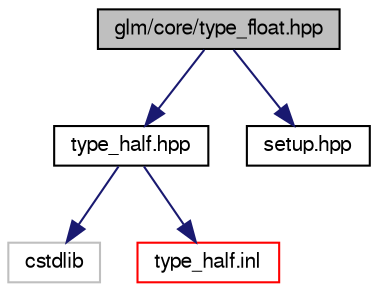 digraph "glm/core/type_float.hpp"
{
  edge [fontname="FreeSans",fontsize="10",labelfontname="FreeSans",labelfontsize="10"];
  node [fontname="FreeSans",fontsize="10",shape=record];
  Node1 [label="glm/core/type_float.hpp",height=0.2,width=0.4,color="black", fillcolor="grey75", style="filled" fontcolor="black"];
  Node1 -> Node2 [color="midnightblue",fontsize="10",style="solid",fontname="FreeSans"];
  Node2 [label="type_half.hpp",height=0.2,width=0.4,color="black", fillcolor="white", style="filled",URL="$d1/dc2/type__half_8hpp.html"];
  Node2 -> Node3 [color="midnightblue",fontsize="10",style="solid",fontname="FreeSans"];
  Node3 [label="cstdlib",height=0.2,width=0.4,color="grey75", fillcolor="white", style="filled"];
  Node2 -> Node4 [color="midnightblue",fontsize="10",style="solid",fontname="FreeSans"];
  Node4 [label="type_half.inl",height=0.2,width=0.4,color="red", fillcolor="white", style="filled",URL="$d8/d04/type__half_8inl.html"];
  Node1 -> Node5 [color="midnightblue",fontsize="10",style="solid",fontname="FreeSans"];
  Node5 [label="setup.hpp",height=0.2,width=0.4,color="black", fillcolor="white", style="filled",URL="$d2/d6a/setup_8hpp.html"];
}
